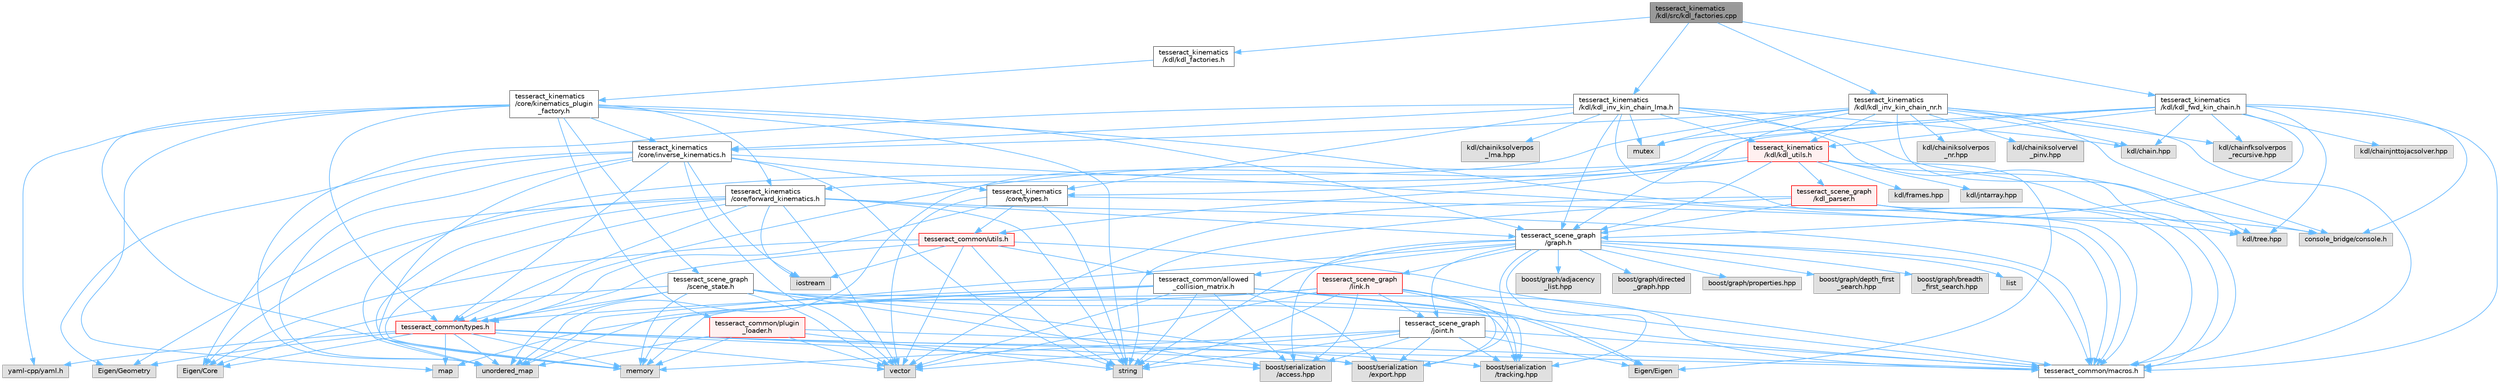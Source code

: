 digraph "tesseract_kinematics/kdl/src/kdl_factories.cpp"
{
 // LATEX_PDF_SIZE
  bgcolor="transparent";
  edge [fontname=Helvetica,fontsize=10,labelfontname=Helvetica,labelfontsize=10];
  node [fontname=Helvetica,fontsize=10,shape=box,height=0.2,width=0.4];
  Node1 [label="tesseract_kinematics\l/kdl/src/kdl_factories.cpp",height=0.2,width=0.4,color="gray40", fillcolor="grey60", style="filled", fontcolor="black",tooltip=" "];
  Node1 -> Node2 [color="steelblue1",style="solid"];
  Node2 [label="tesseract_kinematics\l/kdl/kdl_factories.h",height=0.2,width=0.4,color="grey40", fillcolor="white", style="filled",URL="$da/d3e/kdl__factories_8h.html",tooltip="Tesseract KDL Factories."];
  Node2 -> Node3 [color="steelblue1",style="solid"];
  Node3 [label="tesseract_kinematics\l/core/kinematics_plugin\l_factory.h",height=0.2,width=0.4,color="grey40", fillcolor="white", style="filled",URL="$d0/d3c/kinematics__plugin__factory_8h.html",tooltip="Kinematics Plugin Factory."];
  Node3 -> Node4 [color="steelblue1",style="solid"];
  Node4 [label="tesseract_common/macros.h",height=0.2,width=0.4,color="grey40", fillcolor="white", style="filled",URL="$de/d3c/macros_8h.html",tooltip="Common Tesseract Macros."];
  Node3 -> Node5 [color="steelblue1",style="solid"];
  Node5 [label="string",height=0.2,width=0.4,color="grey60", fillcolor="#E0E0E0", style="filled",tooltip=" "];
  Node3 -> Node6 [color="steelblue1",style="solid"];
  Node6 [label="memory",height=0.2,width=0.4,color="grey60", fillcolor="#E0E0E0", style="filled",tooltip=" "];
  Node3 -> Node7 [color="steelblue1",style="solid"];
  Node7 [label="map",height=0.2,width=0.4,color="grey60", fillcolor="#E0E0E0", style="filled",tooltip=" "];
  Node3 -> Node8 [color="steelblue1",style="solid"];
  Node8 [label="yaml-cpp/yaml.h",height=0.2,width=0.4,color="grey60", fillcolor="#E0E0E0", style="filled",tooltip=" "];
  Node3 -> Node9 [color="steelblue1",style="solid"];
  Node9 [label="tesseract_kinematics\l/core/inverse_kinematics.h",height=0.2,width=0.4,color="grey40", fillcolor="white", style="filled",URL="$d3/da5/inverse__kinematics_8h.html",tooltip="Inverse kinematics functions."];
  Node9 -> Node4 [color="steelblue1",style="solid"];
  Node9 -> Node10 [color="steelblue1",style="solid"];
  Node10 [label="vector",height=0.2,width=0.4,color="grey60", fillcolor="#E0E0E0", style="filled",tooltip=" "];
  Node9 -> Node5 [color="steelblue1",style="solid"];
  Node9 -> Node11 [color="steelblue1",style="solid"];
  Node11 [label="Eigen/Core",height=0.2,width=0.4,color="grey60", fillcolor="#E0E0E0", style="filled",tooltip=" "];
  Node9 -> Node12 [color="steelblue1",style="solid"];
  Node12 [label="Eigen/Geometry",height=0.2,width=0.4,color="grey60", fillcolor="#E0E0E0", style="filled",tooltip=" "];
  Node9 -> Node13 [color="steelblue1",style="solid"];
  Node13 [label="iostream",height=0.2,width=0.4,color="grey60", fillcolor="#E0E0E0", style="filled",tooltip=" "];
  Node9 -> Node6 [color="steelblue1",style="solid"];
  Node9 -> Node14 [color="steelblue1",style="solid"];
  Node14 [label="unordered_map",height=0.2,width=0.4,color="grey60", fillcolor="#E0E0E0", style="filled",tooltip=" "];
  Node9 -> Node15 [color="steelblue1",style="solid"];
  Node15 [label="tesseract_common/types.h",height=0.2,width=0.4,color="red", fillcolor="#FFF0F0", style="filled",URL="$dd/ddb/tesseract__common_2include_2tesseract__common_2types_8h.html",tooltip="Common Tesseract Types."];
  Node15 -> Node4 [color="steelblue1",style="solid"];
  Node15 -> Node16 [color="steelblue1",style="solid"];
  Node16 [label="boost/serialization\l/access.hpp",height=0.2,width=0.4,color="grey60", fillcolor="#E0E0E0", style="filled",tooltip=" "];
  Node15 -> Node11 [color="steelblue1",style="solid"];
  Node15 -> Node12 [color="steelblue1",style="solid"];
  Node15 -> Node10 [color="steelblue1",style="solid"];
  Node15 -> Node6 [color="steelblue1",style="solid"];
  Node15 -> Node7 [color="steelblue1",style="solid"];
  Node15 -> Node14 [color="steelblue1",style="solid"];
  Node15 -> Node8 [color="steelblue1",style="solid"];
  Node15 -> Node20 [color="steelblue1",style="solid"];
  Node20 [label="boost/serialization\l/export.hpp",height=0.2,width=0.4,color="grey60", fillcolor="#E0E0E0", style="filled",tooltip=" "];
  Node15 -> Node21 [color="steelblue1",style="solid"];
  Node21 [label="boost/serialization\l/tracking.hpp",height=0.2,width=0.4,color="grey60", fillcolor="#E0E0E0", style="filled",tooltip=" "];
  Node9 -> Node22 [color="steelblue1",style="solid"];
  Node22 [label="tesseract_kinematics\l/core/types.h",height=0.2,width=0.4,color="grey40", fillcolor="white", style="filled",URL="$de/d06/tesseract__kinematics_2core_2include_2tesseract__kinematics_2core_2types_8h.html",tooltip="Kinematics types."];
  Node22 -> Node4 [color="steelblue1",style="solid"];
  Node22 -> Node5 [color="steelblue1",style="solid"];
  Node22 -> Node10 [color="steelblue1",style="solid"];
  Node22 -> Node15 [color="steelblue1",style="solid"];
  Node22 -> Node23 [color="steelblue1",style="solid"];
  Node23 [label="tesseract_common/utils.h",height=0.2,width=0.4,color="red", fillcolor="#FFF0F0", style="filled",URL="$dc/d79/tesseract__common_2include_2tesseract__common_2utils_8h.html",tooltip="Common Tesseract Utility Functions."];
  Node23 -> Node4 [color="steelblue1",style="solid"];
  Node23 -> Node10 [color="steelblue1",style="solid"];
  Node23 -> Node5 [color="steelblue1",style="solid"];
  Node23 -> Node11 [color="steelblue1",style="solid"];
  Node23 -> Node13 [color="steelblue1",style="solid"];
  Node23 -> Node30 [color="steelblue1",style="solid"];
  Node30 [label="tesseract_common/allowed\l_collision_matrix.h",height=0.2,width=0.4,color="grey40", fillcolor="white", style="filled",URL="$d2/d01/allowed__collision__matrix_8h.html",tooltip=" "];
  Node30 -> Node4 [color="steelblue1",style="solid"];
  Node30 -> Node16 [color="steelblue1",style="solid"];
  Node30 -> Node5 [color="steelblue1",style="solid"];
  Node30 -> Node10 [color="steelblue1",style="solid"];
  Node30 -> Node6 [color="steelblue1",style="solid"];
  Node30 -> Node31 [color="steelblue1",style="solid"];
  Node31 [label="Eigen/Eigen",height=0.2,width=0.4,color="grey60", fillcolor="#E0E0E0", style="filled",tooltip=" "];
  Node30 -> Node14 [color="steelblue1",style="solid"];
  Node30 -> Node15 [color="steelblue1",style="solid"];
  Node30 -> Node20 [color="steelblue1",style="solid"];
  Node30 -> Node21 [color="steelblue1",style="solid"];
  Node23 -> Node15 [color="steelblue1",style="solid"];
  Node3 -> Node32 [color="steelblue1",style="solid"];
  Node32 [label="tesseract_kinematics\l/core/forward_kinematics.h",height=0.2,width=0.4,color="grey40", fillcolor="white", style="filled",URL="$d6/d45/forward__kinematics_8h.html",tooltip="Forward kinematics functions."];
  Node32 -> Node4 [color="steelblue1",style="solid"];
  Node32 -> Node10 [color="steelblue1",style="solid"];
  Node32 -> Node5 [color="steelblue1",style="solid"];
  Node32 -> Node11 [color="steelblue1",style="solid"];
  Node32 -> Node12 [color="steelblue1",style="solid"];
  Node32 -> Node13 [color="steelblue1",style="solid"];
  Node32 -> Node6 [color="steelblue1",style="solid"];
  Node32 -> Node14 [color="steelblue1",style="solid"];
  Node32 -> Node15 [color="steelblue1",style="solid"];
  Node32 -> Node33 [color="steelblue1",style="solid"];
  Node33 [label="tesseract_scene_graph\l/graph.h",height=0.2,width=0.4,color="grey40", fillcolor="white", style="filled",URL="$d6/df3/graph_8h.html",tooltip="A basic scene graph using boost."];
  Node33 -> Node4 [color="steelblue1",style="solid"];
  Node33 -> Node34 [color="steelblue1",style="solid"];
  Node34 [label="boost/graph/adjacency\l_list.hpp",height=0.2,width=0.4,color="grey60", fillcolor="#E0E0E0", style="filled",tooltip=" "];
  Node33 -> Node35 [color="steelblue1",style="solid"];
  Node35 [label="boost/graph/directed\l_graph.hpp",height=0.2,width=0.4,color="grey60", fillcolor="#E0E0E0", style="filled",tooltip=" "];
  Node33 -> Node36 [color="steelblue1",style="solid"];
  Node36 [label="boost/graph/properties.hpp",height=0.2,width=0.4,color="grey60", fillcolor="#E0E0E0", style="filled",tooltip=" "];
  Node33 -> Node37 [color="steelblue1",style="solid"];
  Node37 [label="boost/graph/depth_first\l_search.hpp",height=0.2,width=0.4,color="grey60", fillcolor="#E0E0E0", style="filled",tooltip=" "];
  Node33 -> Node38 [color="steelblue1",style="solid"];
  Node38 [label="boost/graph/breadth\l_first_search.hpp",height=0.2,width=0.4,color="grey60", fillcolor="#E0E0E0", style="filled",tooltip=" "];
  Node33 -> Node16 [color="steelblue1",style="solid"];
  Node33 -> Node5 [color="steelblue1",style="solid"];
  Node33 -> Node39 [color="steelblue1",style="solid"];
  Node39 [label="list",height=0.2,width=0.4,color="grey60", fillcolor="#E0E0E0", style="filled",tooltip=" "];
  Node33 -> Node14 [color="steelblue1",style="solid"];
  Node33 -> Node40 [color="steelblue1",style="solid"];
  Node40 [label="tesseract_scene_graph\l/link.h",height=0.2,width=0.4,color="red", fillcolor="#FFF0F0", style="filled",URL="$d2/d5c/tesseract__scene__graph_2include_2tesseract__scene__graph_2link_8h.html",tooltip=" "];
  Node40 -> Node4 [color="steelblue1",style="solid"];
  Node40 -> Node16 [color="steelblue1",style="solid"];
  Node40 -> Node5 [color="steelblue1",style="solid"];
  Node40 -> Node10 [color="steelblue1",style="solid"];
  Node40 -> Node7 [color="steelblue1",style="solid"];
  Node40 -> Node6 [color="steelblue1",style="solid"];
  Node40 -> Node31 [color="steelblue1",style="solid"];
  Node40 -> Node41 [color="steelblue1",style="solid"];
  Node41 [label="tesseract_scene_graph\l/joint.h",height=0.2,width=0.4,color="grey40", fillcolor="white", style="filled",URL="$d4/d6d/tesseract__scene__graph_2include_2tesseract__scene__graph_2joint_8h.html",tooltip=" "];
  Node41 -> Node4 [color="steelblue1",style="solid"];
  Node41 -> Node16 [color="steelblue1",style="solid"];
  Node41 -> Node5 [color="steelblue1",style="solid"];
  Node41 -> Node10 [color="steelblue1",style="solid"];
  Node41 -> Node6 [color="steelblue1",style="solid"];
  Node41 -> Node31 [color="steelblue1",style="solid"];
  Node41 -> Node20 [color="steelblue1",style="solid"];
  Node41 -> Node21 [color="steelblue1",style="solid"];
  Node40 -> Node20 [color="steelblue1",style="solid"];
  Node40 -> Node21 [color="steelblue1",style="solid"];
  Node33 -> Node41 [color="steelblue1",style="solid"];
  Node33 -> Node30 [color="steelblue1",style="solid"];
  Node33 -> Node20 [color="steelblue1",style="solid"];
  Node33 -> Node21 [color="steelblue1",style="solid"];
  Node3 -> Node33 [color="steelblue1",style="solid"];
  Node3 -> Node43 [color="steelblue1",style="solid"];
  Node43 [label="tesseract_scene_graph\l/scene_state.h",height=0.2,width=0.4,color="grey40", fillcolor="white", style="filled",URL="$d7/dea/scene__state_8h.html",tooltip="This holds a state of the scene."];
  Node43 -> Node4 [color="steelblue1",style="solid"];
  Node43 -> Node16 [color="steelblue1",style="solid"];
  Node43 -> Node11 [color="steelblue1",style="solid"];
  Node43 -> Node14 [color="steelblue1",style="solid"];
  Node43 -> Node10 [color="steelblue1",style="solid"];
  Node43 -> Node6 [color="steelblue1",style="solid"];
  Node43 -> Node15 [color="steelblue1",style="solid"];
  Node43 -> Node20 [color="steelblue1",style="solid"];
  Node43 -> Node21 [color="steelblue1",style="solid"];
  Node3 -> Node44 [color="steelblue1",style="solid"];
  Node44 [label="tesseract_common/plugin\l_loader.h",height=0.2,width=0.4,color="red", fillcolor="#FFF0F0", style="filled",URL="$de/db6/plugin__loader_8h.html",tooltip="Plugin Loader to be used throughout Tesseract for loading plugins."];
  Node44 -> Node4 [color="steelblue1",style="solid"];
  Node44 -> Node14 [color="steelblue1",style="solid"];
  Node44 -> Node5 [color="steelblue1",style="solid"];
  Node44 -> Node6 [color="steelblue1",style="solid"];
  Node44 -> Node10 [color="steelblue1",style="solid"];
  Node3 -> Node15 [color="steelblue1",style="solid"];
  Node1 -> Node58 [color="steelblue1",style="solid"];
  Node58 [label="tesseract_kinematics\l/kdl/kdl_fwd_kin_chain.h",height=0.2,width=0.4,color="grey40", fillcolor="white", style="filled",URL="$d3/d67/kdl__fwd__kin__chain_8h.html",tooltip="Tesseract KDL forward kinematics chain implementation."];
  Node58 -> Node4 [color="steelblue1",style="solid"];
  Node58 -> Node59 [color="steelblue1",style="solid"];
  Node59 [label="kdl/tree.hpp",height=0.2,width=0.4,color="grey60", fillcolor="#E0E0E0", style="filled",tooltip=" "];
  Node58 -> Node60 [color="steelblue1",style="solid"];
  Node60 [label="kdl/chain.hpp",height=0.2,width=0.4,color="grey60", fillcolor="#E0E0E0", style="filled",tooltip=" "];
  Node58 -> Node61 [color="steelblue1",style="solid"];
  Node61 [label="kdl/chainfksolverpos\l_recursive.hpp",height=0.2,width=0.4,color="grey60", fillcolor="#E0E0E0", style="filled",tooltip=" "];
  Node58 -> Node62 [color="steelblue1",style="solid"];
  Node62 [label="kdl/chainjnttojacsolver.hpp",height=0.2,width=0.4,color="grey60", fillcolor="#E0E0E0", style="filled",tooltip=" "];
  Node58 -> Node14 [color="steelblue1",style="solid"];
  Node58 -> Node48 [color="steelblue1",style="solid"];
  Node48 [label="console_bridge/console.h",height=0.2,width=0.4,color="grey60", fillcolor="#E0E0E0", style="filled",tooltip=" "];
  Node58 -> Node63 [color="steelblue1",style="solid"];
  Node63 [label="mutex",height=0.2,width=0.4,color="grey60", fillcolor="#E0E0E0", style="filled",tooltip=" "];
  Node58 -> Node33 [color="steelblue1",style="solid"];
  Node58 -> Node32 [color="steelblue1",style="solid"];
  Node58 -> Node64 [color="steelblue1",style="solid"];
  Node64 [label="tesseract_kinematics\l/kdl/kdl_utils.h",height=0.2,width=0.4,color="red", fillcolor="#FFF0F0", style="filled",URL="$da/d97/kdl__utils_8h.html",tooltip="Tesseract KDL utility functions."];
  Node64 -> Node4 [color="steelblue1",style="solid"];
  Node64 -> Node65 [color="steelblue1",style="solid"];
  Node65 [label="kdl/frames.hpp",height=0.2,width=0.4,color="grey60", fillcolor="#E0E0E0", style="filled",tooltip=" "];
  Node64 -> Node66 [color="steelblue1",style="solid"];
  Node66 [label="kdl/jntarray.hpp",height=0.2,width=0.4,color="grey60", fillcolor="#E0E0E0", style="filled",tooltip=" "];
  Node64 -> Node31 [color="steelblue1",style="solid"];
  Node64 -> Node15 [color="steelblue1",style="solid"];
  Node64 -> Node23 [color="steelblue1",style="solid"];
  Node64 -> Node33 [color="steelblue1",style="solid"];
  Node64 -> Node67 [color="steelblue1",style="solid"];
  Node67 [label="tesseract_scene_graph\l/kdl_parser.h",height=0.2,width=0.4,color="red", fillcolor="#FFF0F0", style="filled",URL="$d0/d45/kdl__parser_8h.html",tooltip=" "];
  Node67 -> Node4 [color="steelblue1",style="solid"];
  Node67 -> Node5 [color="steelblue1",style="solid"];
  Node67 -> Node10 [color="steelblue1",style="solid"];
  Node67 -> Node59 [color="steelblue1",style="solid"];
  Node67 -> Node48 [color="steelblue1",style="solid"];
  Node67 -> Node33 [color="steelblue1",style="solid"];
  Node64 -> Node22 [color="steelblue1",style="solid"];
  Node1 -> Node76 [color="steelblue1",style="solid"];
  Node76 [label="tesseract_kinematics\l/kdl/kdl_inv_kin_chain_lma.h",height=0.2,width=0.4,color="grey40", fillcolor="white", style="filled",URL="$d4/d12/kdl__inv__kin__chain__lma_8h.html",tooltip="Tesseract KDL Inverse kinematics chain Levenberg-Marquardt implementation."];
  Node76 -> Node4 [color="steelblue1",style="solid"];
  Node76 -> Node59 [color="steelblue1",style="solid"];
  Node76 -> Node60 [color="steelblue1",style="solid"];
  Node76 -> Node77 [color="steelblue1",style="solid"];
  Node77 [label="kdl/chainiksolverpos\l_lma.hpp",height=0.2,width=0.4,color="grey60", fillcolor="#E0E0E0", style="filled",tooltip=" "];
  Node76 -> Node14 [color="steelblue1",style="solid"];
  Node76 -> Node48 [color="steelblue1",style="solid"];
  Node76 -> Node63 [color="steelblue1",style="solid"];
  Node76 -> Node33 [color="steelblue1",style="solid"];
  Node76 -> Node9 [color="steelblue1",style="solid"];
  Node76 -> Node22 [color="steelblue1",style="solid"];
  Node76 -> Node64 [color="steelblue1",style="solid"];
  Node1 -> Node78 [color="steelblue1",style="solid"];
  Node78 [label="tesseract_kinematics\l/kdl/kdl_inv_kin_chain_nr.h",height=0.2,width=0.4,color="grey40", fillcolor="white", style="filled",URL="$df/d02/kdl__inv__kin__chain__nr_8h.html",tooltip=" "];
  Node78 -> Node4 [color="steelblue1",style="solid"];
  Node78 -> Node59 [color="steelblue1",style="solid"];
  Node78 -> Node60 [color="steelblue1",style="solid"];
  Node78 -> Node79 [color="steelblue1",style="solid"];
  Node79 [label="kdl/chainiksolverpos\l_nr.hpp",height=0.2,width=0.4,color="grey60", fillcolor="#E0E0E0", style="filled",tooltip=" "];
  Node78 -> Node80 [color="steelblue1",style="solid"];
  Node80 [label="kdl/chainiksolvervel\l_pinv.hpp",height=0.2,width=0.4,color="grey60", fillcolor="#E0E0E0", style="filled",tooltip=" "];
  Node78 -> Node61 [color="steelblue1",style="solid"];
  Node78 -> Node14 [color="steelblue1",style="solid"];
  Node78 -> Node48 [color="steelblue1",style="solid"];
  Node78 -> Node63 [color="steelblue1",style="solid"];
  Node78 -> Node33 [color="steelblue1",style="solid"];
  Node78 -> Node9 [color="steelblue1",style="solid"];
  Node78 -> Node64 [color="steelblue1",style="solid"];
}
